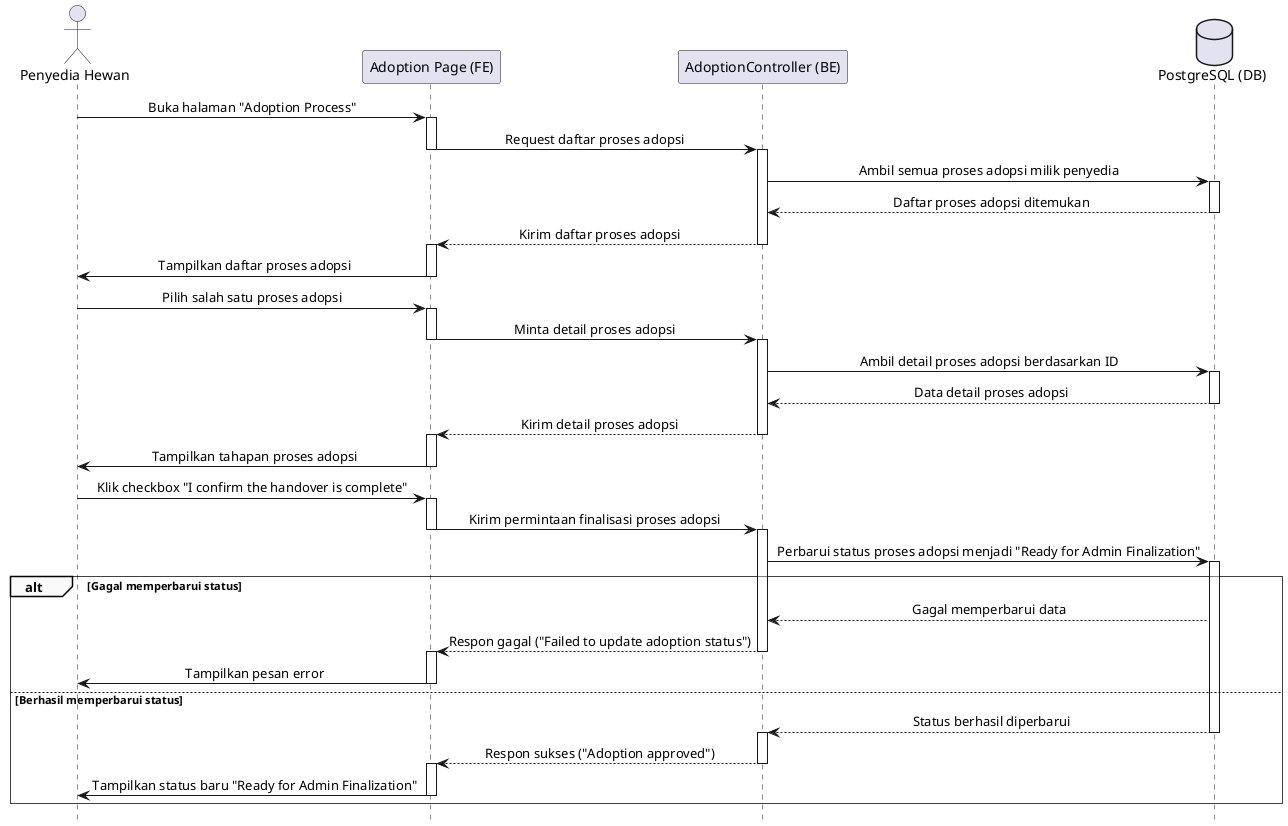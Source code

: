 @startuml
' === Styling ===
skinparam sequence {
    LifelineFooterStrategy none
    MessageAlign center
    ArrowThickness 1
    ParticipantPadding 20
    GroupBorderThickness 0.5
    GroupBackgroundColor #F9F9F9
}
hide footbox

' === Participants ===
actor "Penyedia Hewan" as Provider
participant "Adoption Page (FE)" as FE
participant "AdoptionController (BE)" as BE
database "PostgreSQL (DB)" as DB

' === Flow: Menyetujui Proses Adopsi ===
Provider -> FE: Buka halaman "Adoption Process"
activate FE
FE -> BE: Request daftar proses adopsi
deactivate FE
activate BE
BE -> DB: Ambil semua proses adopsi milik penyedia
activate DB
DB --> BE: Daftar proses adopsi ditemukan
deactivate DB
BE --> FE: Kirim daftar proses adopsi
deactivate BE
activate FE
FE -> Provider: Tampilkan daftar proses adopsi
deactivate FE

Provider -> FE: Pilih salah satu proses adopsi
activate FE
FE -> BE: Minta detail proses adopsi
deactivate FE
activate BE
BE -> DB: Ambil detail proses adopsi berdasarkan ID
activate DB
DB --> BE: Data detail proses adopsi
deactivate DB
BE --> FE: Kirim detail proses adopsi
deactivate BE
activate FE
FE -> Provider: Tampilkan tahapan proses adopsi
deactivate FE

Provider -> FE: Klik checkbox "I confirm the handover is complete"
activate FE
FE -> BE: Kirim permintaan finalisasi proses adopsi
deactivate FE
activate BE
BE -> DB: Perbarui status proses adopsi menjadi "Ready for Admin Finalization"
activate DB

alt Gagal memperbarui status
    DB --> BE: Gagal memperbarui data
    BE --> FE: Respon gagal ("Failed to update adoption status")
    deactivate BE
    activate FE
    FE -> Provider: Tampilkan pesan error
    deactivate FE
else Berhasil memperbarui status
    DB --> BE: Status berhasil diperbarui
    deactivate DB
    activate BE
    BE --> FE: Respon sukses ("Adoption approved")
    deactivate BE
    activate FE
    FE -> Provider: Tampilkan status baru "Ready for Admin Finalization"
    deactivate FE
end

@enduml
